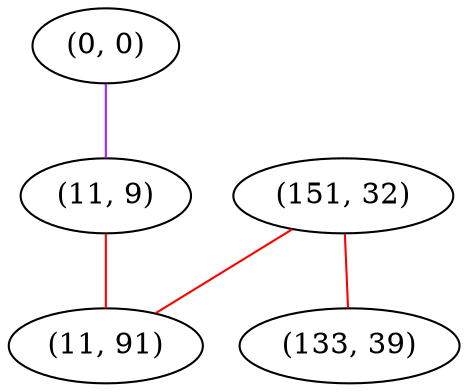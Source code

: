 graph "" {
"(0, 0)";
"(11, 9)";
"(151, 32)";
"(11, 91)";
"(133, 39)";
"(0, 0)" -- "(11, 9)"  [color=purple, key=0, weight=4];
"(11, 9)" -- "(11, 91)"  [color=red, key=0, weight=1];
"(151, 32)" -- "(133, 39)"  [color=red, key=0, weight=1];
"(151, 32)" -- "(11, 91)"  [color=red, key=0, weight=1];
}
